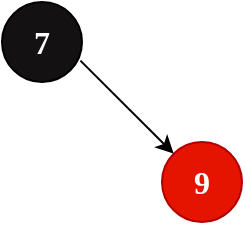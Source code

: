 <mxfile version="21.2.8" type="device">
  <diagram name="Page-1" id="ydU-Yk1k9HA6K-VtAwb-">
    <mxGraphModel dx="1100" dy="667" grid="1" gridSize="10" guides="1" tooltips="1" connect="1" arrows="1" fold="1" page="1" pageScale="1" pageWidth="827" pageHeight="1169" math="0" shadow="0">
      <root>
        <mxCell id="0" />
        <mxCell id="1" parent="0" />
        <mxCell id="jHF4-MEjd4ApKKveBGFh-1" value="&lt;font size=&quot;1&quot; face=&quot;Verdana&quot; color=&quot;#ffffff&quot;&gt;&lt;b style=&quot;font-size: 16px;&quot;&gt;7&lt;/b&gt;&lt;/font&gt;" style="ellipse;whiteSpace=wrap;html=1;aspect=fixed;fillColor=#131111;" vertex="1" parent="1">
          <mxGeometry x="50" y="700" width="40" height="40" as="geometry" />
        </mxCell>
        <mxCell id="jHF4-MEjd4ApKKveBGFh-2" value="&lt;font size=&quot;1&quot; face=&quot;Verdana&quot; color=&quot;#ffffff&quot;&gt;&lt;b style=&quot;font-size: 16px;&quot;&gt;9&lt;/b&gt;&lt;/font&gt;" style="ellipse;whiteSpace=wrap;html=1;aspect=fixed;fillColor=#e51400;fontColor=#ffffff;strokeColor=#B20000;" vertex="1" parent="1">
          <mxGeometry x="130" y="770" width="40" height="40" as="geometry" />
        </mxCell>
        <mxCell id="jHF4-MEjd4ApKKveBGFh-3" value="" style="endArrow=classic;html=1;rounded=0;exitX=0.98;exitY=0.733;exitDx=0;exitDy=0;exitPerimeter=0;entryX=0;entryY=0;entryDx=0;entryDy=0;" edge="1" parent="1" source="jHF4-MEjd4ApKKveBGFh-1" target="jHF4-MEjd4ApKKveBGFh-2">
          <mxGeometry width="50" height="50" relative="1" as="geometry">
            <mxPoint x="110" y="760" as="sourcePoint" />
            <mxPoint x="160" y="800" as="targetPoint" />
          </mxGeometry>
        </mxCell>
      </root>
    </mxGraphModel>
  </diagram>
</mxfile>

